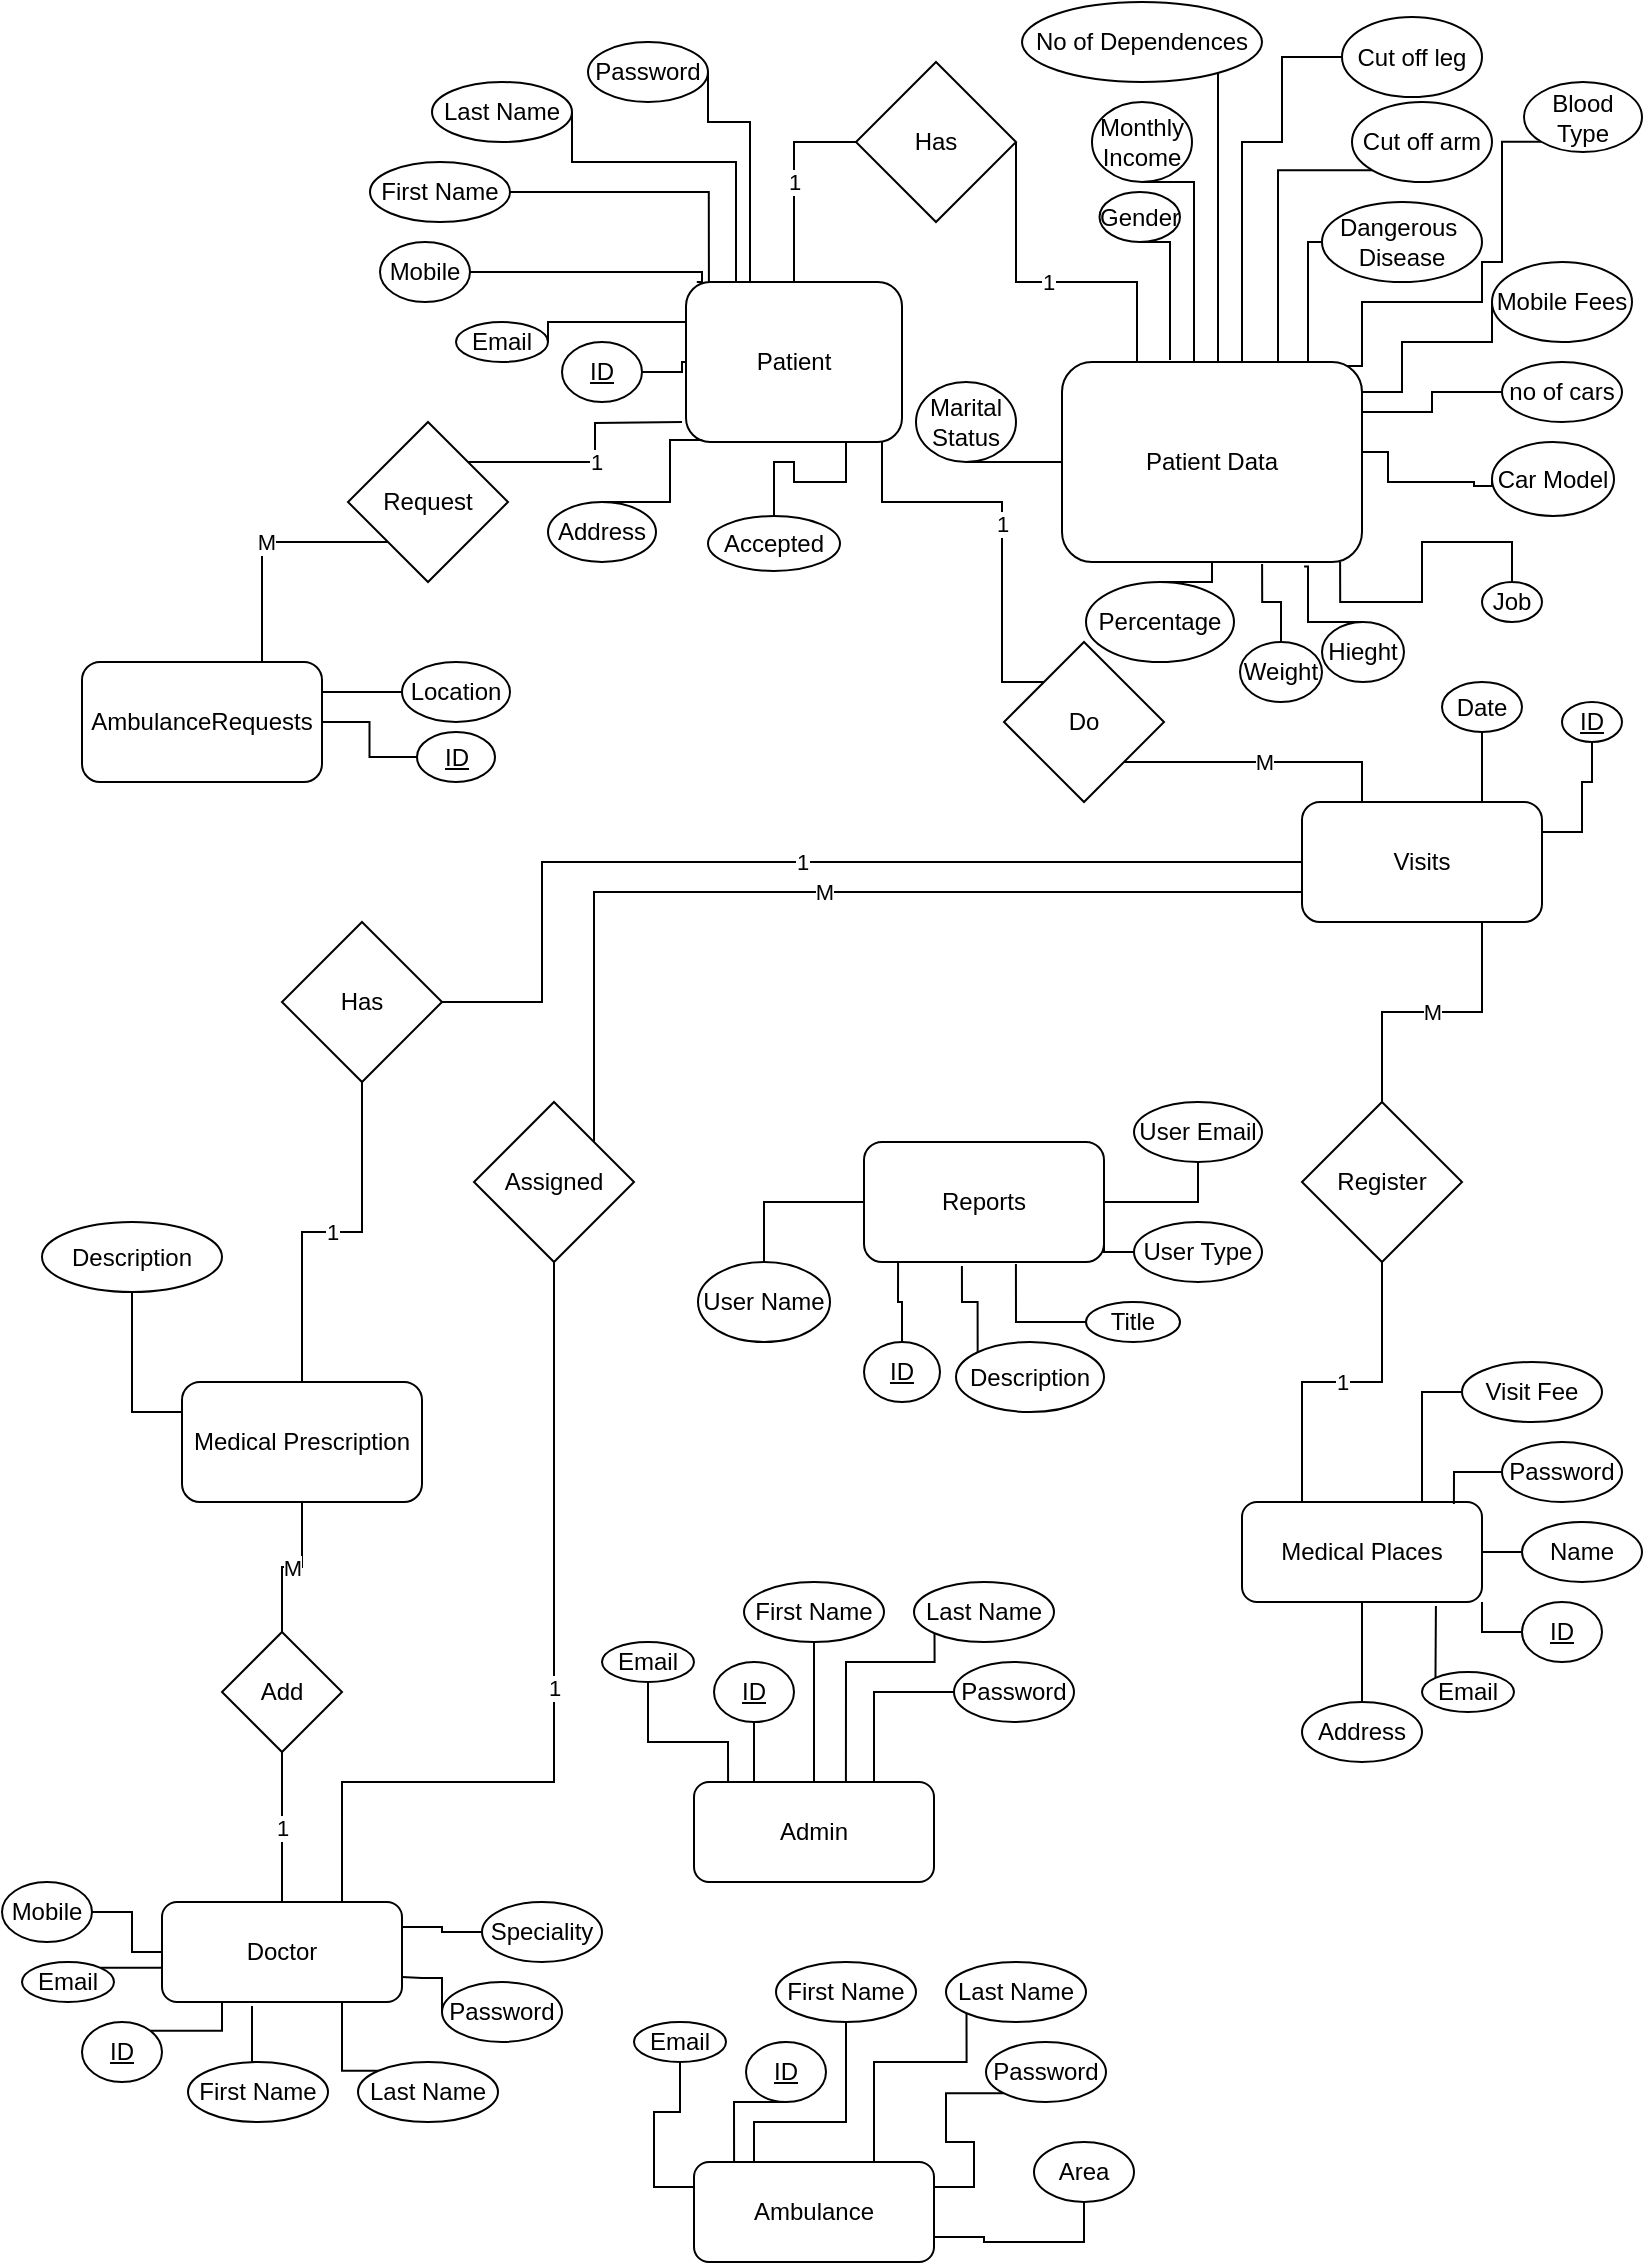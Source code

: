 <mxfile version="13.1.3" type="github">
  <diagram id="C5RBs43oDa-KdzZeNtuy" name="Page-1">
    <mxGraphModel dx="1426" dy="776" grid="1" gridSize="10" guides="1" tooltips="1" connect="1" arrows="1" fold="1" page="1" pageScale="1" pageWidth="827" pageHeight="1169" math="0" shadow="0">
      <root>
        <mxCell id="WIyWlLk6GJQsqaUBKTNV-0" />
        <mxCell id="WIyWlLk6GJQsqaUBKTNV-1" parent="WIyWlLk6GJQsqaUBKTNV-0" />
        <mxCell id="fGjL8xWmGMmoQ5tTy8V0-24" style="edgeStyle=orthogonalEdgeStyle;rounded=0;orthogonalLoop=1;jettySize=auto;html=1;exitX=0.36;exitY=-0.01;exitDx=0;exitDy=0;entryX=0.5;entryY=1;entryDx=0;entryDy=0;endArrow=none;endFill=0;exitPerimeter=0;" parent="WIyWlLk6GJQsqaUBKTNV-1" source="VnF6EWnZX4yJVsL78sa9-0" target="fGjL8xWmGMmoQ5tTy8V0-23" edge="1">
          <mxGeometry relative="1" as="geometry">
            <Array as="points">
              <mxPoint x="584" y="130" />
            </Array>
          </mxGeometry>
        </mxCell>
        <mxCell id="rDE03bKfrXjJBld4goaQ-0" value="Patient" style="rounded=1;whiteSpace=wrap;html=1;" parent="WIyWlLk6GJQsqaUBKTNV-1" vertex="1">
          <mxGeometry x="342" y="150" width="108" height="80" as="geometry" />
        </mxCell>
        <mxCell id="rDE03bKfrXjJBld4goaQ-1" value="Admin" style="rounded=1;whiteSpace=wrap;html=1;" parent="WIyWlLk6GJQsqaUBKTNV-1" vertex="1">
          <mxGeometry x="346" y="900" width="120" height="50" as="geometry" />
        </mxCell>
        <mxCell id="rDE03bKfrXjJBld4goaQ-2" value="Ambulance" style="rounded=1;whiteSpace=wrap;html=1;" parent="WIyWlLk6GJQsqaUBKTNV-1" vertex="1">
          <mxGeometry x="346" y="1090" width="120" height="50" as="geometry" />
        </mxCell>
        <mxCell id="rDE03bKfrXjJBld4goaQ-52" value="1" style="edgeStyle=orthogonalEdgeStyle;rounded=0;orthogonalLoop=1;jettySize=auto;html=1;exitX=0.5;exitY=0;exitDx=0;exitDy=0;entryX=0.5;entryY=1;entryDx=0;entryDy=0;endArrow=none;endFill=0;" parent="WIyWlLk6GJQsqaUBKTNV-1" source="rDE03bKfrXjJBld4goaQ-3" target="rDE03bKfrXjJBld4goaQ-51" edge="1">
          <mxGeometry relative="1" as="geometry" />
        </mxCell>
        <mxCell id="rDE03bKfrXjJBld4goaQ-3" value="Doctor" style="rounded=1;whiteSpace=wrap;html=1;" parent="WIyWlLk6GJQsqaUBKTNV-1" vertex="1">
          <mxGeometry x="80" y="960" width="120" height="50" as="geometry" />
        </mxCell>
        <mxCell id="rDE03bKfrXjJBld4goaQ-4" value="Medical Places" style="rounded=1;whiteSpace=wrap;html=1;" parent="WIyWlLk6GJQsqaUBKTNV-1" vertex="1">
          <mxGeometry x="620" y="760" width="120" height="50" as="geometry" />
        </mxCell>
        <mxCell id="rDE03bKfrXjJBld4goaQ-5" value="AmbulanceRequests" style="rounded=1;whiteSpace=wrap;html=1;" parent="WIyWlLk6GJQsqaUBKTNV-1" vertex="1">
          <mxGeometry x="40" y="340" width="120" height="60" as="geometry" />
        </mxCell>
        <mxCell id="rDE03bKfrXjJBld4goaQ-88" value="M" style="edgeStyle=orthogonalEdgeStyle;rounded=0;orthogonalLoop=1;jettySize=auto;html=1;exitX=0.25;exitY=0;exitDx=0;exitDy=0;entryX=1;entryY=1;entryDx=0;entryDy=0;endArrow=none;endFill=0;" parent="WIyWlLk6GJQsqaUBKTNV-1" source="rDE03bKfrXjJBld4goaQ-6" target="rDE03bKfrXjJBld4goaQ-87" edge="1">
          <mxGeometry relative="1" as="geometry" />
        </mxCell>
        <mxCell id="rDE03bKfrXjJBld4goaQ-6" value="Visits" style="rounded=1;whiteSpace=wrap;html=1;" parent="WIyWlLk6GJQsqaUBKTNV-1" vertex="1">
          <mxGeometry x="650" y="410" width="120" height="60" as="geometry" />
        </mxCell>
        <mxCell id="rDE03bKfrXjJBld4goaQ-7" value="Medical Prescription" style="rounded=1;whiteSpace=wrap;html=1;" parent="WIyWlLk6GJQsqaUBKTNV-1" vertex="1">
          <mxGeometry x="90" y="700" width="120" height="60" as="geometry" />
        </mxCell>
        <mxCell id="rDE03bKfrXjJBld4goaQ-9" style="edgeStyle=orthogonalEdgeStyle;rounded=0;orthogonalLoop=1;jettySize=auto;html=1;exitX=0.5;exitY=1;exitDx=0;exitDy=0;entryX=0.25;entryY=0;entryDx=0;entryDy=0;endArrow=none;endFill=0;" parent="WIyWlLk6GJQsqaUBKTNV-1" source="rDE03bKfrXjJBld4goaQ-8" target="rDE03bKfrXjJBld4goaQ-1" edge="1">
          <mxGeometry relative="1" as="geometry" />
        </mxCell>
        <mxCell id="rDE03bKfrXjJBld4goaQ-8" value="&lt;u&gt;ID&lt;/u&gt;" style="ellipse;whiteSpace=wrap;html=1;" parent="WIyWlLk6GJQsqaUBKTNV-1" vertex="1">
          <mxGeometry x="356" y="840" width="40" height="30" as="geometry" />
        </mxCell>
        <mxCell id="rDE03bKfrXjJBld4goaQ-11" style="edgeStyle=orthogonalEdgeStyle;rounded=0;orthogonalLoop=1;jettySize=auto;html=1;exitX=0.5;exitY=1;exitDx=0;exitDy=0;entryX=0.5;entryY=0;entryDx=0;entryDy=0;endArrow=none;endFill=0;" parent="WIyWlLk6GJQsqaUBKTNV-1" source="rDE03bKfrXjJBld4goaQ-10" target="rDE03bKfrXjJBld4goaQ-1" edge="1">
          <mxGeometry relative="1" as="geometry" />
        </mxCell>
        <mxCell id="rDE03bKfrXjJBld4goaQ-10" value="First Name" style="ellipse;whiteSpace=wrap;html=1;" parent="WIyWlLk6GJQsqaUBKTNV-1" vertex="1">
          <mxGeometry x="371" y="800" width="70" height="30" as="geometry" />
        </mxCell>
        <mxCell id="rDE03bKfrXjJBld4goaQ-14" value="" style="edgeStyle=orthogonalEdgeStyle;rounded=0;orthogonalLoop=1;jettySize=auto;html=1;entryX=0.633;entryY=0;entryDx=0;entryDy=0;entryPerimeter=0;exitX=0;exitY=1;exitDx=0;exitDy=0;endArrow=none;endFill=0;" parent="WIyWlLk6GJQsqaUBKTNV-1" source="rDE03bKfrXjJBld4goaQ-12" target="rDE03bKfrXjJBld4goaQ-1" edge="1">
          <mxGeometry relative="1" as="geometry">
            <mxPoint x="491" y="910" as="targetPoint" />
            <Array as="points">
              <mxPoint x="466" y="840" />
              <mxPoint x="422" y="840" />
            </Array>
          </mxGeometry>
        </mxCell>
        <mxCell id="rDE03bKfrXjJBld4goaQ-12" value="Last Name" style="ellipse;whiteSpace=wrap;html=1;" parent="WIyWlLk6GJQsqaUBKTNV-1" vertex="1">
          <mxGeometry x="456" y="800" width="70" height="30" as="geometry" />
        </mxCell>
        <mxCell id="rDE03bKfrXjJBld4goaQ-16" style="edgeStyle=orthogonalEdgeStyle;rounded=0;orthogonalLoop=1;jettySize=auto;html=1;entryX=0.142;entryY=0;entryDx=0;entryDy=0;entryPerimeter=0;endArrow=none;endFill=0;" parent="WIyWlLk6GJQsqaUBKTNV-1" source="rDE03bKfrXjJBld4goaQ-15" target="rDE03bKfrXjJBld4goaQ-1" edge="1">
          <mxGeometry relative="1" as="geometry">
            <Array as="points">
              <mxPoint x="323" y="880" />
              <mxPoint x="363" y="880" />
            </Array>
          </mxGeometry>
        </mxCell>
        <mxCell id="rDE03bKfrXjJBld4goaQ-15" value="Email" style="ellipse;whiteSpace=wrap;html=1;" parent="WIyWlLk6GJQsqaUBKTNV-1" vertex="1">
          <mxGeometry x="300" y="830" width="46" height="20" as="geometry" />
        </mxCell>
        <mxCell id="rDE03bKfrXjJBld4goaQ-18" style="edgeStyle=orthogonalEdgeStyle;rounded=0;orthogonalLoop=1;jettySize=auto;html=1;entryX=0.75;entryY=0;entryDx=0;entryDy=0;endArrow=none;endFill=0;" parent="WIyWlLk6GJQsqaUBKTNV-1" source="rDE03bKfrXjJBld4goaQ-17" target="rDE03bKfrXjJBld4goaQ-1" edge="1">
          <mxGeometry relative="1" as="geometry" />
        </mxCell>
        <mxCell id="rDE03bKfrXjJBld4goaQ-17" value="Password" style="ellipse;whiteSpace=wrap;html=1;" parent="WIyWlLk6GJQsqaUBKTNV-1" vertex="1">
          <mxGeometry x="476" y="840" width="60" height="30" as="geometry" />
        </mxCell>
        <mxCell id="rDE03bKfrXjJBld4goaQ-26" style="edgeStyle=orthogonalEdgeStyle;rounded=0;orthogonalLoop=1;jettySize=auto;html=1;exitX=0.5;exitY=1;exitDx=0;exitDy=0;entryX=0.167;entryY=0;entryDx=0;entryDy=0;entryPerimeter=0;endArrow=none;endFill=0;" parent="WIyWlLk6GJQsqaUBKTNV-1" source="rDE03bKfrXjJBld4goaQ-19" target="rDE03bKfrXjJBld4goaQ-2" edge="1">
          <mxGeometry relative="1" as="geometry" />
        </mxCell>
        <mxCell id="rDE03bKfrXjJBld4goaQ-19" value="&lt;u&gt;ID&lt;/u&gt;" style="ellipse;whiteSpace=wrap;html=1;" parent="WIyWlLk6GJQsqaUBKTNV-1" vertex="1">
          <mxGeometry x="372" y="1030" width="40" height="30" as="geometry" />
        </mxCell>
        <mxCell id="rDE03bKfrXjJBld4goaQ-27" style="edgeStyle=orthogonalEdgeStyle;rounded=0;orthogonalLoop=1;jettySize=auto;html=1;entryX=0.25;entryY=0;entryDx=0;entryDy=0;endArrow=none;endFill=0;" parent="WIyWlLk6GJQsqaUBKTNV-1" source="rDE03bKfrXjJBld4goaQ-20" target="rDE03bKfrXjJBld4goaQ-2" edge="1">
          <mxGeometry relative="1" as="geometry">
            <Array as="points">
              <mxPoint x="422" y="1070" />
              <mxPoint x="376" y="1070" />
            </Array>
          </mxGeometry>
        </mxCell>
        <mxCell id="rDE03bKfrXjJBld4goaQ-20" value="First Name" style="ellipse;whiteSpace=wrap;html=1;" parent="WIyWlLk6GJQsqaUBKTNV-1" vertex="1">
          <mxGeometry x="387" y="990" width="70" height="30" as="geometry" />
        </mxCell>
        <mxCell id="rDE03bKfrXjJBld4goaQ-28" style="edgeStyle=orthogonalEdgeStyle;rounded=0;orthogonalLoop=1;jettySize=auto;html=1;exitX=0;exitY=1;exitDx=0;exitDy=0;entryX=0.75;entryY=0;entryDx=0;entryDy=0;endArrow=none;endFill=0;" parent="WIyWlLk6GJQsqaUBKTNV-1" source="rDE03bKfrXjJBld4goaQ-21" target="rDE03bKfrXjJBld4goaQ-2" edge="1">
          <mxGeometry relative="1" as="geometry">
            <Array as="points">
              <mxPoint x="482" y="1040" />
              <mxPoint x="436" y="1040" />
            </Array>
          </mxGeometry>
        </mxCell>
        <mxCell id="rDE03bKfrXjJBld4goaQ-21" value="Last Name" style="ellipse;whiteSpace=wrap;html=1;" parent="WIyWlLk6GJQsqaUBKTNV-1" vertex="1">
          <mxGeometry x="472" y="990" width="70" height="30" as="geometry" />
        </mxCell>
        <mxCell id="rDE03bKfrXjJBld4goaQ-25" style="edgeStyle=orthogonalEdgeStyle;rounded=0;orthogonalLoop=1;jettySize=auto;html=1;exitX=0.5;exitY=1;exitDx=0;exitDy=0;entryX=0;entryY=0.25;entryDx=0;entryDy=0;endArrow=none;endFill=0;" parent="WIyWlLk6GJQsqaUBKTNV-1" source="rDE03bKfrXjJBld4goaQ-22" target="rDE03bKfrXjJBld4goaQ-2" edge="1">
          <mxGeometry relative="1" as="geometry" />
        </mxCell>
        <mxCell id="rDE03bKfrXjJBld4goaQ-22" value="Email" style="ellipse;whiteSpace=wrap;html=1;" parent="WIyWlLk6GJQsqaUBKTNV-1" vertex="1">
          <mxGeometry x="316" y="1020" width="46" height="20" as="geometry" />
        </mxCell>
        <mxCell id="rDE03bKfrXjJBld4goaQ-29" style="edgeStyle=orthogonalEdgeStyle;rounded=0;orthogonalLoop=1;jettySize=auto;html=1;exitX=0;exitY=1;exitDx=0;exitDy=0;entryX=1;entryY=0.25;entryDx=0;entryDy=0;endArrow=none;endFill=0;" parent="WIyWlLk6GJQsqaUBKTNV-1" source="rDE03bKfrXjJBld4goaQ-23" target="rDE03bKfrXjJBld4goaQ-2" edge="1">
          <mxGeometry relative="1" as="geometry" />
        </mxCell>
        <mxCell id="rDE03bKfrXjJBld4goaQ-23" value="Password" style="ellipse;whiteSpace=wrap;html=1;" parent="WIyWlLk6GJQsqaUBKTNV-1" vertex="1">
          <mxGeometry x="492" y="1030" width="60" height="30" as="geometry" />
        </mxCell>
        <mxCell id="rDE03bKfrXjJBld4goaQ-30" style="edgeStyle=orthogonalEdgeStyle;rounded=0;orthogonalLoop=1;jettySize=auto;html=1;exitX=0.5;exitY=1;exitDx=0;exitDy=0;entryX=1;entryY=0.75;entryDx=0;entryDy=0;endArrow=none;endFill=0;" parent="WIyWlLk6GJQsqaUBKTNV-1" source="rDE03bKfrXjJBld4goaQ-24" target="rDE03bKfrXjJBld4goaQ-2" edge="1">
          <mxGeometry relative="1" as="geometry" />
        </mxCell>
        <mxCell id="rDE03bKfrXjJBld4goaQ-24" value="Area" style="ellipse;whiteSpace=wrap;html=1;" parent="WIyWlLk6GJQsqaUBKTNV-1" vertex="1">
          <mxGeometry x="516" y="1080" width="50" height="30" as="geometry" />
        </mxCell>
        <mxCell id="rDE03bKfrXjJBld4goaQ-40" style="edgeStyle=orthogonalEdgeStyle;rounded=0;orthogonalLoop=1;jettySize=auto;html=1;exitX=0;exitY=0.5;exitDx=0;exitDy=0;entryX=1;entryY=1;entryDx=0;entryDy=0;endArrow=none;endFill=0;" parent="WIyWlLk6GJQsqaUBKTNV-1" source="rDE03bKfrXjJBld4goaQ-32" target="rDE03bKfrXjJBld4goaQ-4" edge="1">
          <mxGeometry relative="1" as="geometry" />
        </mxCell>
        <mxCell id="rDE03bKfrXjJBld4goaQ-32" value="&lt;u&gt;ID&lt;/u&gt;" style="ellipse;whiteSpace=wrap;html=1;" parent="WIyWlLk6GJQsqaUBKTNV-1" vertex="1">
          <mxGeometry x="760" y="810" width="40" height="30" as="geometry" />
        </mxCell>
        <mxCell id="rDE03bKfrXjJBld4goaQ-39" style="edgeStyle=orthogonalEdgeStyle;rounded=0;orthogonalLoop=1;jettySize=auto;html=1;exitX=0;exitY=0.5;exitDx=0;exitDy=0;entryX=1;entryY=0.5;entryDx=0;entryDy=0;endArrow=none;endFill=0;" parent="WIyWlLk6GJQsqaUBKTNV-1" source="rDE03bKfrXjJBld4goaQ-33" target="rDE03bKfrXjJBld4goaQ-4" edge="1">
          <mxGeometry relative="1" as="geometry" />
        </mxCell>
        <mxCell id="rDE03bKfrXjJBld4goaQ-33" value="Name" style="ellipse;whiteSpace=wrap;html=1;" parent="WIyWlLk6GJQsqaUBKTNV-1" vertex="1">
          <mxGeometry x="760" y="770" width="60" height="30" as="geometry" />
        </mxCell>
        <mxCell id="rDE03bKfrXjJBld4goaQ-37" style="edgeStyle=orthogonalEdgeStyle;rounded=0;orthogonalLoop=1;jettySize=auto;html=1;exitX=0;exitY=0.5;exitDx=0;exitDy=0;entryX=0.75;entryY=0;entryDx=0;entryDy=0;endArrow=none;endFill=0;" parent="WIyWlLk6GJQsqaUBKTNV-1" source="rDE03bKfrXjJBld4goaQ-34" target="rDE03bKfrXjJBld4goaQ-4" edge="1">
          <mxGeometry relative="1" as="geometry" />
        </mxCell>
        <mxCell id="rDE03bKfrXjJBld4goaQ-34" value="Visit Fee" style="ellipse;whiteSpace=wrap;html=1;" parent="WIyWlLk6GJQsqaUBKTNV-1" vertex="1">
          <mxGeometry x="730" y="690" width="70" height="30" as="geometry" />
        </mxCell>
        <mxCell id="rDE03bKfrXjJBld4goaQ-41" style="edgeStyle=orthogonalEdgeStyle;rounded=0;orthogonalLoop=1;jettySize=auto;html=1;exitX=0;exitY=0;exitDx=0;exitDy=0;entryX=0.808;entryY=1.04;entryDx=0;entryDy=0;entryPerimeter=0;endArrow=none;endFill=0;" parent="WIyWlLk6GJQsqaUBKTNV-1" source="rDE03bKfrXjJBld4goaQ-35" target="rDE03bKfrXjJBld4goaQ-4" edge="1">
          <mxGeometry relative="1" as="geometry" />
        </mxCell>
        <mxCell id="rDE03bKfrXjJBld4goaQ-35" value="Email" style="ellipse;whiteSpace=wrap;html=1;" parent="WIyWlLk6GJQsqaUBKTNV-1" vertex="1">
          <mxGeometry x="710" y="845" width="46" height="20" as="geometry" />
        </mxCell>
        <mxCell id="rDE03bKfrXjJBld4goaQ-38" style="edgeStyle=orthogonalEdgeStyle;rounded=0;orthogonalLoop=1;jettySize=auto;html=1;exitX=0;exitY=0.5;exitDx=0;exitDy=0;entryX=0.883;entryY=0.02;entryDx=0;entryDy=0;entryPerimeter=0;endArrow=none;endFill=0;" parent="WIyWlLk6GJQsqaUBKTNV-1" source="rDE03bKfrXjJBld4goaQ-36" target="rDE03bKfrXjJBld4goaQ-4" edge="1">
          <mxGeometry relative="1" as="geometry" />
        </mxCell>
        <mxCell id="rDE03bKfrXjJBld4goaQ-36" value="Password" style="ellipse;whiteSpace=wrap;html=1;" parent="WIyWlLk6GJQsqaUBKTNV-1" vertex="1">
          <mxGeometry x="750" y="730" width="60" height="30" as="geometry" />
        </mxCell>
        <mxCell id="rDE03bKfrXjJBld4goaQ-43" style="edgeStyle=orthogonalEdgeStyle;rounded=0;orthogonalLoop=1;jettySize=auto;html=1;exitX=0.5;exitY=0;exitDx=0;exitDy=0;entryX=0.5;entryY=1;entryDx=0;entryDy=0;endArrow=none;endFill=0;" parent="WIyWlLk6GJQsqaUBKTNV-1" source="rDE03bKfrXjJBld4goaQ-42" target="rDE03bKfrXjJBld4goaQ-4" edge="1">
          <mxGeometry relative="1" as="geometry" />
        </mxCell>
        <mxCell id="rDE03bKfrXjJBld4goaQ-42" value="Address" style="ellipse;whiteSpace=wrap;html=1;" parent="WIyWlLk6GJQsqaUBKTNV-1" vertex="1">
          <mxGeometry x="650" y="860" width="60" height="30" as="geometry" />
        </mxCell>
        <mxCell id="rDE03bKfrXjJBld4goaQ-44" value="Reports" style="rounded=1;whiteSpace=wrap;html=1;" parent="WIyWlLk6GJQsqaUBKTNV-1" vertex="1">
          <mxGeometry x="431" y="580" width="120" height="60" as="geometry" />
        </mxCell>
        <mxCell id="rDE03bKfrXjJBld4goaQ-47" style="edgeStyle=orthogonalEdgeStyle;rounded=0;orthogonalLoop=1;jettySize=auto;html=1;exitX=0.5;exitY=0;exitDx=0;exitDy=0;entryX=0.142;entryY=1;entryDx=0;entryDy=0;entryPerimeter=0;endArrow=none;endFill=0;" parent="WIyWlLk6GJQsqaUBKTNV-1" source="rDE03bKfrXjJBld4goaQ-45" target="rDE03bKfrXjJBld4goaQ-44" edge="1">
          <mxGeometry relative="1" as="geometry" />
        </mxCell>
        <mxCell id="rDE03bKfrXjJBld4goaQ-45" value="ID" style="ellipse;whiteSpace=wrap;html=1;fontStyle=4" parent="WIyWlLk6GJQsqaUBKTNV-1" vertex="1">
          <mxGeometry x="431" y="680" width="38" height="30" as="geometry" />
        </mxCell>
        <mxCell id="rDE03bKfrXjJBld4goaQ-48" style="edgeStyle=orthogonalEdgeStyle;rounded=0;orthogonalLoop=1;jettySize=auto;html=1;exitX=0;exitY=0;exitDx=0;exitDy=0;entryX=0.408;entryY=1.033;entryDx=0;entryDy=0;entryPerimeter=0;endArrow=none;endFill=0;" parent="WIyWlLk6GJQsqaUBKTNV-1" source="rDE03bKfrXjJBld4goaQ-46" target="rDE03bKfrXjJBld4goaQ-44" edge="1">
          <mxGeometry relative="1" as="geometry" />
        </mxCell>
        <mxCell id="rDE03bKfrXjJBld4goaQ-46" value="Description" style="ellipse;whiteSpace=wrap;html=1;" parent="WIyWlLk6GJQsqaUBKTNV-1" vertex="1">
          <mxGeometry x="477" y="680" width="74" height="35" as="geometry" />
        </mxCell>
        <mxCell id="rDE03bKfrXjJBld4goaQ-50" style="edgeStyle=orthogonalEdgeStyle;rounded=0;orthogonalLoop=1;jettySize=auto;html=1;exitX=0;exitY=0.5;exitDx=0;exitDy=0;entryX=0.633;entryY=1.017;entryDx=0;entryDy=0;entryPerimeter=0;endArrow=none;endFill=0;" parent="WIyWlLk6GJQsqaUBKTNV-1" source="rDE03bKfrXjJBld4goaQ-49" target="rDE03bKfrXjJBld4goaQ-44" edge="1">
          <mxGeometry relative="1" as="geometry" />
        </mxCell>
        <mxCell id="rDE03bKfrXjJBld4goaQ-49" value="Title" style="ellipse;whiteSpace=wrap;html=1;" parent="WIyWlLk6GJQsqaUBKTNV-1" vertex="1">
          <mxGeometry x="542" y="660" width="47" height="20" as="geometry" />
        </mxCell>
        <mxCell id="rDE03bKfrXjJBld4goaQ-53" value="M" style="edgeStyle=orthogonalEdgeStyle;rounded=0;orthogonalLoop=1;jettySize=auto;html=1;exitX=0.5;exitY=0;exitDx=0;exitDy=0;endArrow=none;endFill=0;" parent="WIyWlLk6GJQsqaUBKTNV-1" source="rDE03bKfrXjJBld4goaQ-51" target="rDE03bKfrXjJBld4goaQ-7" edge="1">
          <mxGeometry relative="1" as="geometry" />
        </mxCell>
        <mxCell id="rDE03bKfrXjJBld4goaQ-51" value="Add" style="rhombus;whiteSpace=wrap;html=1;" parent="WIyWlLk6GJQsqaUBKTNV-1" vertex="1">
          <mxGeometry x="110" y="825" width="60" height="60" as="geometry" />
        </mxCell>
        <mxCell id="rDE03bKfrXjJBld4goaQ-65" style="edgeStyle=orthogonalEdgeStyle;rounded=0;orthogonalLoop=1;jettySize=auto;html=1;exitX=1;exitY=0;exitDx=0;exitDy=0;entryX=0.25;entryY=1;entryDx=0;entryDy=0;endArrow=none;endFill=0;" parent="WIyWlLk6GJQsqaUBKTNV-1" source="rDE03bKfrXjJBld4goaQ-54" target="rDE03bKfrXjJBld4goaQ-3" edge="1">
          <mxGeometry relative="1" as="geometry" />
        </mxCell>
        <mxCell id="rDE03bKfrXjJBld4goaQ-54" value="&lt;u&gt;ID&lt;/u&gt;" style="ellipse;whiteSpace=wrap;html=1;" parent="WIyWlLk6GJQsqaUBKTNV-1" vertex="1">
          <mxGeometry x="40" y="1020" width="40" height="30" as="geometry" />
        </mxCell>
        <mxCell id="rDE03bKfrXjJBld4goaQ-61" style="edgeStyle=orthogonalEdgeStyle;rounded=0;orthogonalLoop=1;jettySize=auto;html=1;exitX=0.5;exitY=0;exitDx=0;exitDy=0;entryX=0.375;entryY=1.04;entryDx=0;entryDy=0;entryPerimeter=0;endArrow=none;endFill=0;" parent="WIyWlLk6GJQsqaUBKTNV-1" source="rDE03bKfrXjJBld4goaQ-55" target="rDE03bKfrXjJBld4goaQ-3" edge="1">
          <mxGeometry relative="1" as="geometry" />
        </mxCell>
        <mxCell id="rDE03bKfrXjJBld4goaQ-55" value="First Name" style="ellipse;whiteSpace=wrap;html=1;" parent="WIyWlLk6GJQsqaUBKTNV-1" vertex="1">
          <mxGeometry x="93" y="1040" width="70" height="30" as="geometry" />
        </mxCell>
        <mxCell id="rDE03bKfrXjJBld4goaQ-62" style="edgeStyle=orthogonalEdgeStyle;rounded=0;orthogonalLoop=1;jettySize=auto;html=1;exitX=0;exitY=0;exitDx=0;exitDy=0;entryX=0.75;entryY=1;entryDx=0;entryDy=0;endArrow=none;endFill=0;" parent="WIyWlLk6GJQsqaUBKTNV-1" source="rDE03bKfrXjJBld4goaQ-56" target="rDE03bKfrXjJBld4goaQ-3" edge="1">
          <mxGeometry relative="1" as="geometry" />
        </mxCell>
        <mxCell id="rDE03bKfrXjJBld4goaQ-56" value="Last Name" style="ellipse;whiteSpace=wrap;html=1;" parent="WIyWlLk6GJQsqaUBKTNV-1" vertex="1">
          <mxGeometry x="178" y="1040" width="70" height="30" as="geometry" />
        </mxCell>
        <mxCell id="rDE03bKfrXjJBld4goaQ-66" style="edgeStyle=orthogonalEdgeStyle;rounded=0;orthogonalLoop=1;jettySize=auto;html=1;exitX=1;exitY=0;exitDx=0;exitDy=0;entryX=0;entryY=0.75;entryDx=0;entryDy=0;endArrow=none;endFill=0;" parent="WIyWlLk6GJQsqaUBKTNV-1" source="rDE03bKfrXjJBld4goaQ-57" target="rDE03bKfrXjJBld4goaQ-3" edge="1">
          <mxGeometry relative="1" as="geometry" />
        </mxCell>
        <mxCell id="rDE03bKfrXjJBld4goaQ-57" value="Email" style="ellipse;whiteSpace=wrap;html=1;" parent="WIyWlLk6GJQsqaUBKTNV-1" vertex="1">
          <mxGeometry x="10" y="990" width="46" height="20" as="geometry" />
        </mxCell>
        <mxCell id="rDE03bKfrXjJBld4goaQ-63" style="edgeStyle=orthogonalEdgeStyle;rounded=0;orthogonalLoop=1;jettySize=auto;html=1;exitX=0;exitY=0.5;exitDx=0;exitDy=0;entryX=1;entryY=0.75;entryDx=0;entryDy=0;endArrow=none;endFill=0;" parent="WIyWlLk6GJQsqaUBKTNV-1" source="rDE03bKfrXjJBld4goaQ-58" target="rDE03bKfrXjJBld4goaQ-3" edge="1">
          <mxGeometry relative="1" as="geometry">
            <Array as="points">
              <mxPoint x="220" y="998" />
              <mxPoint x="210" y="998" />
            </Array>
          </mxGeometry>
        </mxCell>
        <mxCell id="rDE03bKfrXjJBld4goaQ-58" value="Password" style="ellipse;whiteSpace=wrap;html=1;" parent="WIyWlLk6GJQsqaUBKTNV-1" vertex="1">
          <mxGeometry x="220" y="1000" width="60" height="30" as="geometry" />
        </mxCell>
        <mxCell id="rDE03bKfrXjJBld4goaQ-67" style="edgeStyle=orthogonalEdgeStyle;rounded=0;orthogonalLoop=1;jettySize=auto;html=1;exitX=1;exitY=0.5;exitDx=0;exitDy=0;entryX=0;entryY=0.5;entryDx=0;entryDy=0;endArrow=none;endFill=0;" parent="WIyWlLk6GJQsqaUBKTNV-1" source="rDE03bKfrXjJBld4goaQ-59" target="rDE03bKfrXjJBld4goaQ-3" edge="1">
          <mxGeometry relative="1" as="geometry" />
        </mxCell>
        <mxCell id="rDE03bKfrXjJBld4goaQ-59" value="Mobile" style="ellipse;whiteSpace=wrap;html=1;" parent="WIyWlLk6GJQsqaUBKTNV-1" vertex="1">
          <mxGeometry y="950" width="45" height="30" as="geometry" />
        </mxCell>
        <mxCell id="rDE03bKfrXjJBld4goaQ-64" style="edgeStyle=orthogonalEdgeStyle;rounded=0;orthogonalLoop=1;jettySize=auto;html=1;exitX=0;exitY=0.5;exitDx=0;exitDy=0;entryX=1;entryY=0.25;entryDx=0;entryDy=0;endArrow=none;endFill=0;" parent="WIyWlLk6GJQsqaUBKTNV-1" source="rDE03bKfrXjJBld4goaQ-60" target="rDE03bKfrXjJBld4goaQ-3" edge="1">
          <mxGeometry relative="1" as="geometry" />
        </mxCell>
        <mxCell id="rDE03bKfrXjJBld4goaQ-60" value="Speciality" style="ellipse;whiteSpace=wrap;html=1;" parent="WIyWlLk6GJQsqaUBKTNV-1" vertex="1">
          <mxGeometry x="240" y="960" width="60" height="30" as="geometry" />
        </mxCell>
        <mxCell id="rDE03bKfrXjJBld4goaQ-74" style="edgeStyle=orthogonalEdgeStyle;rounded=0;orthogonalLoop=1;jettySize=auto;html=1;exitX=0.5;exitY=0;exitDx=0;exitDy=0;endArrow=none;endFill=0;" parent="WIyWlLk6GJQsqaUBKTNV-1" source="rDE03bKfrXjJBld4goaQ-73" target="rDE03bKfrXjJBld4goaQ-44" edge="1">
          <mxGeometry relative="1" as="geometry" />
        </mxCell>
        <mxCell id="rDE03bKfrXjJBld4goaQ-73" value="User Name" style="ellipse;whiteSpace=wrap;html=1;" parent="WIyWlLk6GJQsqaUBKTNV-1" vertex="1">
          <mxGeometry x="348" y="640" width="66" height="40" as="geometry" />
        </mxCell>
        <mxCell id="rDE03bKfrXjJBld4goaQ-76" value="M" style="edgeStyle=orthogonalEdgeStyle;rounded=0;orthogonalLoop=1;jettySize=auto;html=1;exitX=0;exitY=1;exitDx=0;exitDy=0;entryX=0.75;entryY=0;entryDx=0;entryDy=0;endArrow=none;endFill=0;" parent="WIyWlLk6GJQsqaUBKTNV-1" source="rDE03bKfrXjJBld4goaQ-75" target="rDE03bKfrXjJBld4goaQ-5" edge="1">
          <mxGeometry relative="1" as="geometry" />
        </mxCell>
        <mxCell id="rDE03bKfrXjJBld4goaQ-77" value="1" style="edgeStyle=orthogonalEdgeStyle;rounded=0;orthogonalLoop=1;jettySize=auto;html=1;exitX=1;exitY=0;exitDx=0;exitDy=0;endArrow=none;endFill=0;" parent="WIyWlLk6GJQsqaUBKTNV-1" source="rDE03bKfrXjJBld4goaQ-75" edge="1">
          <mxGeometry relative="1" as="geometry">
            <mxPoint x="340" y="220" as="targetPoint" />
          </mxGeometry>
        </mxCell>
        <mxCell id="rDE03bKfrXjJBld4goaQ-75" value="Request" style="rhombus;whiteSpace=wrap;html=1;" parent="WIyWlLk6GJQsqaUBKTNV-1" vertex="1">
          <mxGeometry x="173" y="220" width="80" height="80" as="geometry" />
        </mxCell>
        <mxCell id="rDE03bKfrXjJBld4goaQ-79" value="1" style="edgeStyle=orthogonalEdgeStyle;rounded=0;orthogonalLoop=1;jettySize=auto;html=1;exitX=0.5;exitY=1;exitDx=0;exitDy=0;entryX=0.25;entryY=0;entryDx=0;entryDy=0;endArrow=none;endFill=0;" parent="WIyWlLk6GJQsqaUBKTNV-1" source="rDE03bKfrXjJBld4goaQ-78" target="rDE03bKfrXjJBld4goaQ-4" edge="1">
          <mxGeometry relative="1" as="geometry" />
        </mxCell>
        <mxCell id="rDE03bKfrXjJBld4goaQ-80" value="M" style="edgeStyle=orthogonalEdgeStyle;rounded=0;orthogonalLoop=1;jettySize=auto;html=1;exitX=0.5;exitY=0;exitDx=0;exitDy=0;entryX=0.75;entryY=1;entryDx=0;entryDy=0;endArrow=none;endFill=0;" parent="WIyWlLk6GJQsqaUBKTNV-1" source="rDE03bKfrXjJBld4goaQ-78" target="rDE03bKfrXjJBld4goaQ-6" edge="1">
          <mxGeometry relative="1" as="geometry" />
        </mxCell>
        <mxCell id="rDE03bKfrXjJBld4goaQ-78" value="Register" style="rhombus;whiteSpace=wrap;html=1;" parent="WIyWlLk6GJQsqaUBKTNV-1" vertex="1">
          <mxGeometry x="650" y="560" width="80" height="80" as="geometry" />
        </mxCell>
        <mxCell id="rDE03bKfrXjJBld4goaQ-82" value="1" style="edgeStyle=orthogonalEdgeStyle;rounded=0;orthogonalLoop=1;jettySize=auto;html=1;exitX=0.5;exitY=1;exitDx=0;exitDy=0;entryX=0.5;entryY=0;entryDx=0;entryDy=0;endArrow=none;endFill=0;" parent="WIyWlLk6GJQsqaUBKTNV-1" source="rDE03bKfrXjJBld4goaQ-81" target="rDE03bKfrXjJBld4goaQ-7" edge="1">
          <mxGeometry relative="1" as="geometry" />
        </mxCell>
        <mxCell id="rDE03bKfrXjJBld4goaQ-83" value="1" style="edgeStyle=orthogonalEdgeStyle;rounded=0;orthogonalLoop=1;jettySize=auto;html=1;exitX=1;exitY=0.5;exitDx=0;exitDy=0;entryX=0;entryY=0.5;entryDx=0;entryDy=0;endArrow=none;endFill=0;" parent="WIyWlLk6GJQsqaUBKTNV-1" source="rDE03bKfrXjJBld4goaQ-81" target="rDE03bKfrXjJBld4goaQ-6" edge="1">
          <mxGeometry relative="1" as="geometry">
            <Array as="points">
              <mxPoint x="270" y="510" />
              <mxPoint x="270" y="440" />
            </Array>
          </mxGeometry>
        </mxCell>
        <mxCell id="rDE03bKfrXjJBld4goaQ-81" value="Has" style="rhombus;whiteSpace=wrap;html=1;" parent="WIyWlLk6GJQsqaUBKTNV-1" vertex="1">
          <mxGeometry x="140" y="470" width="80" height="80" as="geometry" />
        </mxCell>
        <mxCell id="rDE03bKfrXjJBld4goaQ-85" value="1" style="edgeStyle=orthogonalEdgeStyle;rounded=0;orthogonalLoop=1;jettySize=auto;html=1;exitX=0.5;exitY=1;exitDx=0;exitDy=0;entryX=0.75;entryY=0;entryDx=0;entryDy=0;endArrow=none;endFill=0;" parent="WIyWlLk6GJQsqaUBKTNV-1" source="rDE03bKfrXjJBld4goaQ-84" target="rDE03bKfrXjJBld4goaQ-3" edge="1">
          <mxGeometry relative="1" as="geometry">
            <Array as="points">
              <mxPoint x="276" y="900" />
              <mxPoint x="170" y="900" />
            </Array>
          </mxGeometry>
        </mxCell>
        <mxCell id="rDE03bKfrXjJBld4goaQ-86" value="M" style="edgeStyle=orthogonalEdgeStyle;rounded=0;orthogonalLoop=1;jettySize=auto;html=1;exitX=1;exitY=0;exitDx=0;exitDy=0;entryX=0;entryY=0.75;entryDx=0;entryDy=0;endArrow=none;endFill=0;" parent="WIyWlLk6GJQsqaUBKTNV-1" source="rDE03bKfrXjJBld4goaQ-84" target="rDE03bKfrXjJBld4goaQ-6" edge="1">
          <mxGeometry relative="1" as="geometry">
            <Array as="points">
              <mxPoint x="296" y="455" />
            </Array>
          </mxGeometry>
        </mxCell>
        <mxCell id="rDE03bKfrXjJBld4goaQ-84" value="Assigned" style="rhombus;whiteSpace=wrap;html=1;" parent="WIyWlLk6GJQsqaUBKTNV-1" vertex="1">
          <mxGeometry x="236" y="560" width="80" height="80" as="geometry" />
        </mxCell>
        <mxCell id="rDE03bKfrXjJBld4goaQ-89" value="1" style="edgeStyle=orthogonalEdgeStyle;rounded=0;orthogonalLoop=1;jettySize=auto;html=1;exitX=0;exitY=0;exitDx=0;exitDy=0;endArrow=none;endFill=0;" parent="WIyWlLk6GJQsqaUBKTNV-1" source="rDE03bKfrXjJBld4goaQ-87" edge="1" target="rDE03bKfrXjJBld4goaQ-0">
          <mxGeometry relative="1" as="geometry">
            <mxPoint x="500" y="220" as="targetPoint" />
            <Array as="points">
              <mxPoint x="500" y="350" />
              <mxPoint x="500" y="260" />
              <mxPoint x="440" y="260" />
            </Array>
          </mxGeometry>
        </mxCell>
        <mxCell id="rDE03bKfrXjJBld4goaQ-87" value="Do" style="rhombus;whiteSpace=wrap;html=1;" parent="WIyWlLk6GJQsqaUBKTNV-1" vertex="1">
          <mxGeometry x="501" y="330" width="80" height="80" as="geometry" />
        </mxCell>
        <mxCell id="rDE03bKfrXjJBld4goaQ-93" style="edgeStyle=orthogonalEdgeStyle;rounded=0;orthogonalLoop=1;jettySize=auto;html=1;exitX=0;exitY=0.5;exitDx=0;exitDy=0;entryX=1;entryY=0.75;entryDx=0;entryDy=0;endArrow=none;endFill=0;" parent="WIyWlLk6GJQsqaUBKTNV-1" source="rDE03bKfrXjJBld4goaQ-90" target="rDE03bKfrXjJBld4goaQ-44" edge="1">
          <mxGeometry relative="1" as="geometry" />
        </mxCell>
        <mxCell id="rDE03bKfrXjJBld4goaQ-90" value="User Type" style="ellipse;whiteSpace=wrap;html=1;" parent="WIyWlLk6GJQsqaUBKTNV-1" vertex="1">
          <mxGeometry x="566" y="620" width="64" height="30" as="geometry" />
        </mxCell>
        <mxCell id="rDE03bKfrXjJBld4goaQ-94" style="edgeStyle=orthogonalEdgeStyle;rounded=0;orthogonalLoop=1;jettySize=auto;html=1;exitX=0.5;exitY=1;exitDx=0;exitDy=0;entryX=1;entryY=0.5;entryDx=0;entryDy=0;endArrow=none;endFill=0;" parent="WIyWlLk6GJQsqaUBKTNV-1" source="rDE03bKfrXjJBld4goaQ-91" target="rDE03bKfrXjJBld4goaQ-44" edge="1">
          <mxGeometry relative="1" as="geometry" />
        </mxCell>
        <mxCell id="rDE03bKfrXjJBld4goaQ-91" value="User Email" style="ellipse;whiteSpace=wrap;html=1;" parent="WIyWlLk6GJQsqaUBKTNV-1" vertex="1">
          <mxGeometry x="566" y="560" width="64" height="30" as="geometry" />
        </mxCell>
        <mxCell id="fGjL8xWmGMmoQ5tTy8V0-2" style="edgeStyle=orthogonalEdgeStyle;rounded=0;orthogonalLoop=1;jettySize=auto;html=1;exitX=0;exitY=0.5;exitDx=0;exitDy=0;entryX=1;entryY=0.25;entryDx=0;entryDy=0;endArrow=none;endFill=0;" parent="WIyWlLk6GJQsqaUBKTNV-1" source="fGjL8xWmGMmoQ5tTy8V0-0" target="rDE03bKfrXjJBld4goaQ-5" edge="1">
          <mxGeometry relative="1" as="geometry" />
        </mxCell>
        <mxCell id="fGjL8xWmGMmoQ5tTy8V0-0" value="Location" style="ellipse;whiteSpace=wrap;html=1;" parent="WIyWlLk6GJQsqaUBKTNV-1" vertex="1">
          <mxGeometry x="200" y="340" width="54" height="30" as="geometry" />
        </mxCell>
        <mxCell id="fGjL8xWmGMmoQ5tTy8V0-3" style="edgeStyle=orthogonalEdgeStyle;rounded=0;orthogonalLoop=1;jettySize=auto;html=1;exitX=0;exitY=0.5;exitDx=0;exitDy=0;entryX=1;entryY=0.5;entryDx=0;entryDy=0;endArrow=none;endFill=0;" parent="WIyWlLk6GJQsqaUBKTNV-1" source="fGjL8xWmGMmoQ5tTy8V0-1" target="rDE03bKfrXjJBld4goaQ-5" edge="1">
          <mxGeometry relative="1" as="geometry" />
        </mxCell>
        <mxCell id="fGjL8xWmGMmoQ5tTy8V0-1" value="ID" style="ellipse;whiteSpace=wrap;html=1;fontStyle=4" parent="WIyWlLk6GJQsqaUBKTNV-1" vertex="1">
          <mxGeometry x="207.5" y="375" width="39" height="25" as="geometry" />
        </mxCell>
        <mxCell id="fGjL8xWmGMmoQ5tTy8V0-9" style="edgeStyle=orthogonalEdgeStyle;rounded=0;orthogonalLoop=1;jettySize=auto;html=1;exitX=0.5;exitY=1;exitDx=0;exitDy=0;entryX=0.75;entryY=0;entryDx=0;entryDy=0;endArrow=none;endFill=0;" parent="WIyWlLk6GJQsqaUBKTNV-1" source="fGjL8xWmGMmoQ5tTy8V0-4" target="rDE03bKfrXjJBld4goaQ-6" edge="1">
          <mxGeometry relative="1" as="geometry" />
        </mxCell>
        <mxCell id="fGjL8xWmGMmoQ5tTy8V0-4" value="Date" style="ellipse;whiteSpace=wrap;html=1;" parent="WIyWlLk6GJQsqaUBKTNV-1" vertex="1">
          <mxGeometry x="720" y="350" width="40" height="25" as="geometry" />
        </mxCell>
        <mxCell id="fGjL8xWmGMmoQ5tTy8V0-8" value="" style="edgeStyle=orthogonalEdgeStyle;rounded=0;orthogonalLoop=1;jettySize=auto;html=1;endArrow=none;endFill=0;entryX=1;entryY=0.25;entryDx=0;entryDy=0;" parent="WIyWlLk6GJQsqaUBKTNV-1" source="fGjL8xWmGMmoQ5tTy8V0-5" target="rDE03bKfrXjJBld4goaQ-6" edge="1">
          <mxGeometry relative="1" as="geometry">
            <mxPoint x="795" y="460" as="targetPoint" />
            <Array as="points">
              <mxPoint x="795" y="400" />
              <mxPoint x="790" y="400" />
              <mxPoint x="790" y="425" />
            </Array>
          </mxGeometry>
        </mxCell>
        <mxCell id="fGjL8xWmGMmoQ5tTy8V0-5" value="ID" style="ellipse;whiteSpace=wrap;html=1;fontStyle=4" parent="WIyWlLk6GJQsqaUBKTNV-1" vertex="1">
          <mxGeometry x="780" y="360" width="30" height="20" as="geometry" />
        </mxCell>
        <mxCell id="fGjL8xWmGMmoQ5tTy8V0-17" style="edgeStyle=orthogonalEdgeStyle;rounded=0;orthogonalLoop=1;jettySize=auto;html=1;exitX=1;exitY=0.5;exitDx=0;exitDy=0;endArrow=none;endFill=0;" parent="WIyWlLk6GJQsqaUBKTNV-1" source="fGjL8xWmGMmoQ5tTy8V0-10" target="rDE03bKfrXjJBld4goaQ-0" edge="1">
          <mxGeometry relative="1" as="geometry" />
        </mxCell>
        <mxCell id="fGjL8xWmGMmoQ5tTy8V0-10" value="&lt;u&gt;ID&lt;/u&gt;" style="ellipse;whiteSpace=wrap;html=1;" parent="WIyWlLk6GJQsqaUBKTNV-1" vertex="1">
          <mxGeometry x="280" y="180" width="40" height="30" as="geometry" />
        </mxCell>
        <mxCell id="fGjL8xWmGMmoQ5tTy8V0-20" style="edgeStyle=orthogonalEdgeStyle;rounded=0;orthogonalLoop=1;jettySize=auto;html=1;exitX=1;exitY=0.5;exitDx=0;exitDy=0;endArrow=none;endFill=0;entryX=0.106;entryY=0;entryDx=0;entryDy=0;entryPerimeter=0;" parent="WIyWlLk6GJQsqaUBKTNV-1" source="fGjL8xWmGMmoQ5tTy8V0-11" target="rDE03bKfrXjJBld4goaQ-0" edge="1">
          <mxGeometry relative="1" as="geometry">
            <mxPoint x="365" y="150" as="targetPoint" />
          </mxGeometry>
        </mxCell>
        <mxCell id="fGjL8xWmGMmoQ5tTy8V0-11" value="First Name" style="ellipse;whiteSpace=wrap;html=1;" parent="WIyWlLk6GJQsqaUBKTNV-1" vertex="1">
          <mxGeometry x="184" y="90" width="70" height="30" as="geometry" />
        </mxCell>
        <mxCell id="fGjL8xWmGMmoQ5tTy8V0-21" style="edgeStyle=orthogonalEdgeStyle;rounded=0;orthogonalLoop=1;jettySize=auto;html=1;exitX=1;exitY=0.5;exitDx=0;exitDy=0;entryX=0.156;entryY=0;entryDx=0;entryDy=0;endArrow=none;endFill=0;entryPerimeter=0;" parent="WIyWlLk6GJQsqaUBKTNV-1" source="fGjL8xWmGMmoQ5tTy8V0-12" target="rDE03bKfrXjJBld4goaQ-0" edge="1">
          <mxGeometry relative="1" as="geometry">
            <Array as="points">
              <mxPoint x="285" y="90" />
              <mxPoint x="367" y="90" />
            </Array>
          </mxGeometry>
        </mxCell>
        <mxCell id="fGjL8xWmGMmoQ5tTy8V0-12" value="Last Name" style="ellipse;whiteSpace=wrap;html=1;" parent="WIyWlLk6GJQsqaUBKTNV-1" vertex="1">
          <mxGeometry x="215" y="50" width="70" height="30" as="geometry" />
        </mxCell>
        <mxCell id="fGjL8xWmGMmoQ5tTy8V0-18" style="edgeStyle=orthogonalEdgeStyle;rounded=0;orthogonalLoop=1;jettySize=auto;html=1;exitX=1;exitY=0.5;exitDx=0;exitDy=0;entryX=0;entryY=0.25;entryDx=0;entryDy=0;endArrow=none;endFill=0;" parent="WIyWlLk6GJQsqaUBKTNV-1" source="fGjL8xWmGMmoQ5tTy8V0-13" target="rDE03bKfrXjJBld4goaQ-0" edge="1">
          <mxGeometry relative="1" as="geometry">
            <Array as="points">
              <mxPoint x="273" y="170" />
            </Array>
          </mxGeometry>
        </mxCell>
        <mxCell id="fGjL8xWmGMmoQ5tTy8V0-13" value="Email" style="ellipse;whiteSpace=wrap;html=1;" parent="WIyWlLk6GJQsqaUBKTNV-1" vertex="1">
          <mxGeometry x="227" y="170" width="46" height="20" as="geometry" />
        </mxCell>
        <mxCell id="fGjL8xWmGMmoQ5tTy8V0-22" style="edgeStyle=orthogonalEdgeStyle;rounded=0;orthogonalLoop=1;jettySize=auto;html=1;exitX=1;exitY=0.5;exitDx=0;exitDy=0;endArrow=none;endFill=0;entryX=0.2;entryY=0;entryDx=0;entryDy=0;entryPerimeter=0;" parent="WIyWlLk6GJQsqaUBKTNV-1" source="fGjL8xWmGMmoQ5tTy8V0-14" target="rDE03bKfrXjJBld4goaQ-0" edge="1">
          <mxGeometry relative="1" as="geometry">
            <mxPoint x="395" y="150" as="targetPoint" />
            <Array as="points">
              <mxPoint x="353" y="70" />
              <mxPoint x="374" y="70" />
            </Array>
          </mxGeometry>
        </mxCell>
        <mxCell id="fGjL8xWmGMmoQ5tTy8V0-14" value="Password" style="ellipse;whiteSpace=wrap;html=1;" parent="WIyWlLk6GJQsqaUBKTNV-1" vertex="1">
          <mxGeometry x="293" y="30" width="60" height="30" as="geometry" />
        </mxCell>
        <mxCell id="fGjL8xWmGMmoQ5tTy8V0-19" style="edgeStyle=orthogonalEdgeStyle;rounded=0;orthogonalLoop=1;jettySize=auto;html=1;exitX=1;exitY=0.5;exitDx=0;exitDy=0;entryX=0.05;entryY=0;entryDx=0;entryDy=0;entryPerimeter=0;endArrow=none;endFill=0;" parent="WIyWlLk6GJQsqaUBKTNV-1" source="fGjL8xWmGMmoQ5tTy8V0-15" target="rDE03bKfrXjJBld4goaQ-0" edge="1">
          <mxGeometry relative="1" as="geometry">
            <Array as="points">
              <mxPoint x="350" y="145" />
            </Array>
          </mxGeometry>
        </mxCell>
        <mxCell id="fGjL8xWmGMmoQ5tTy8V0-15" value="Mobile" style="ellipse;whiteSpace=wrap;html=1;" parent="WIyWlLk6GJQsqaUBKTNV-1" vertex="1">
          <mxGeometry x="189" y="130" width="45" height="30" as="geometry" />
        </mxCell>
        <mxCell id="fGjL8xWmGMmoQ5tTy8V0-23" value="Gender" style="ellipse;whiteSpace=wrap;html=1;" parent="WIyWlLk6GJQsqaUBKTNV-1" vertex="1">
          <mxGeometry x="548.75" y="105" width="40.25" height="25" as="geometry" />
        </mxCell>
        <mxCell id="fGjL8xWmGMmoQ5tTy8V0-26" style="edgeStyle=orthogonalEdgeStyle;rounded=0;orthogonalLoop=1;jettySize=auto;html=1;exitX=0.5;exitY=0;exitDx=0;exitDy=0;entryX=0.075;entryY=0.988;entryDx=0;entryDy=0;entryPerimeter=0;endArrow=none;endFill=0;" parent="WIyWlLk6GJQsqaUBKTNV-1" source="fGjL8xWmGMmoQ5tTy8V0-25" target="rDE03bKfrXjJBld4goaQ-0" edge="1">
          <mxGeometry relative="1" as="geometry">
            <Array as="points">
              <mxPoint x="334" y="229" />
            </Array>
          </mxGeometry>
        </mxCell>
        <mxCell id="fGjL8xWmGMmoQ5tTy8V0-25" value="Address" style="ellipse;whiteSpace=wrap;html=1;" parent="WIyWlLk6GJQsqaUBKTNV-1" vertex="1">
          <mxGeometry x="273" y="260" width="54" height="30" as="geometry" />
        </mxCell>
        <mxCell id="fGjL8xWmGMmoQ5tTy8V0-30" style="edgeStyle=orthogonalEdgeStyle;rounded=0;orthogonalLoop=1;jettySize=auto;html=1;exitX=0.5;exitY=0;exitDx=0;exitDy=0;entryX=0.807;entryY=1.022;entryDx=0;entryDy=0;entryPerimeter=0;endArrow=none;endFill=0;" parent="WIyWlLk6GJQsqaUBKTNV-1" source="fGjL8xWmGMmoQ5tTy8V0-27" target="VnF6EWnZX4yJVsL78sa9-0" edge="1">
          <mxGeometry relative="1" as="geometry">
            <Array as="points">
              <mxPoint x="653" y="320" />
            </Array>
          </mxGeometry>
        </mxCell>
        <mxCell id="fGjL8xWmGMmoQ5tTy8V0-27" value="Hieght" style="ellipse;whiteSpace=wrap;html=1;" parent="WIyWlLk6GJQsqaUBKTNV-1" vertex="1">
          <mxGeometry x="660" y="320" width="41" height="30" as="geometry" />
        </mxCell>
        <mxCell id="fGjL8xWmGMmoQ5tTy8V0-29" style="edgeStyle=orthogonalEdgeStyle;rounded=0;orthogonalLoop=1;jettySize=auto;html=1;exitX=0.5;exitY=0;exitDx=0;exitDy=0;entryX=0.667;entryY=1.01;entryDx=0;entryDy=0;endArrow=none;endFill=0;entryPerimeter=0;" parent="WIyWlLk6GJQsqaUBKTNV-1" source="fGjL8xWmGMmoQ5tTy8V0-28" target="VnF6EWnZX4yJVsL78sa9-0" edge="1">
          <mxGeometry relative="1" as="geometry" />
        </mxCell>
        <mxCell id="fGjL8xWmGMmoQ5tTy8V0-28" value="Weight" style="ellipse;whiteSpace=wrap;html=1;" parent="WIyWlLk6GJQsqaUBKTNV-1" vertex="1">
          <mxGeometry x="619" y="330" width="41" height="30" as="geometry" />
        </mxCell>
        <mxCell id="fGjL8xWmGMmoQ5tTy8V0-32" style="edgeStyle=orthogonalEdgeStyle;rounded=0;orthogonalLoop=1;jettySize=auto;html=1;exitX=0;exitY=1;exitDx=0;exitDy=0;entryX=0.913;entryY=0.02;entryDx=0;entryDy=0;endArrow=none;endFill=0;entryPerimeter=0;" parent="WIyWlLk6GJQsqaUBKTNV-1" source="fGjL8xWmGMmoQ5tTy8V0-31" target="VnF6EWnZX4yJVsL78sa9-0" edge="1">
          <mxGeometry relative="1" as="geometry">
            <Array as="points">
              <mxPoint x="750" y="80" />
              <mxPoint x="750" y="140" />
              <mxPoint x="740" y="140" />
              <mxPoint x="740" y="160" />
              <mxPoint x="680" y="160" />
              <mxPoint x="680" y="192" />
            </Array>
          </mxGeometry>
        </mxCell>
        <mxCell id="fGjL8xWmGMmoQ5tTy8V0-31" value="Blood Type" style="ellipse;whiteSpace=wrap;html=1;" parent="WIyWlLk6GJQsqaUBKTNV-1" vertex="1">
          <mxGeometry x="761" y="50" width="59" height="35" as="geometry" />
        </mxCell>
        <mxCell id="fGjL8xWmGMmoQ5tTy8V0-34" style="edgeStyle=orthogonalEdgeStyle;rounded=0;orthogonalLoop=1;jettySize=auto;html=1;exitX=0.5;exitY=1;exitDx=0;exitDy=0;entryX=0;entryY=0.5;entryDx=0;entryDy=0;endArrow=none;endFill=0;" parent="WIyWlLk6GJQsqaUBKTNV-1" source="fGjL8xWmGMmoQ5tTy8V0-33" target="VnF6EWnZX4yJVsL78sa9-0" edge="1">
          <mxGeometry relative="1" as="geometry">
            <Array as="points">
              <mxPoint x="500" y="240" />
              <mxPoint x="500" y="240" />
            </Array>
          </mxGeometry>
        </mxCell>
        <mxCell id="fGjL8xWmGMmoQ5tTy8V0-33" value="Marital Status" style="ellipse;whiteSpace=wrap;html=1;" parent="WIyWlLk6GJQsqaUBKTNV-1" vertex="1">
          <mxGeometry x="457" y="200" width="50" height="40" as="geometry" />
        </mxCell>
        <mxCell id="fGjL8xWmGMmoQ5tTy8V0-36" style="edgeStyle=orthogonalEdgeStyle;rounded=0;orthogonalLoop=1;jettySize=auto;html=1;exitX=0.5;exitY=0;exitDx=0;exitDy=0;entryX=0.927;entryY=1;entryDx=0;entryDy=0;endArrow=none;endFill=0;entryPerimeter=0;" parent="WIyWlLk6GJQsqaUBKTNV-1" source="fGjL8xWmGMmoQ5tTy8V0-35" target="VnF6EWnZX4yJVsL78sa9-0" edge="1">
          <mxGeometry relative="1" as="geometry" />
        </mxCell>
        <mxCell id="fGjL8xWmGMmoQ5tTy8V0-35" value="Job" style="ellipse;whiteSpace=wrap;html=1;" parent="WIyWlLk6GJQsqaUBKTNV-1" vertex="1">
          <mxGeometry x="740" y="300" width="30" height="20" as="geometry" />
        </mxCell>
        <mxCell id="fGjL8xWmGMmoQ5tTy8V0-38" style="edgeStyle=orthogonalEdgeStyle;rounded=0;orthogonalLoop=1;jettySize=auto;html=1;exitX=0.5;exitY=1;exitDx=0;exitDy=0;entryX=0.44;entryY=0.01;entryDx=0;entryDy=0;endArrow=none;endFill=0;entryPerimeter=0;" parent="WIyWlLk6GJQsqaUBKTNV-1" source="fGjL8xWmGMmoQ5tTy8V0-37" target="VnF6EWnZX4yJVsL78sa9-0" edge="1">
          <mxGeometry relative="1" as="geometry">
            <Array as="points">
              <mxPoint x="596" y="100" />
            </Array>
          </mxGeometry>
        </mxCell>
        <mxCell id="fGjL8xWmGMmoQ5tTy8V0-37" value="Monthly Income" style="ellipse;whiteSpace=wrap;html=1;" parent="WIyWlLk6GJQsqaUBKTNV-1" vertex="1">
          <mxGeometry x="545" y="60" width="50" height="40" as="geometry" />
        </mxCell>
        <mxCell id="fGjL8xWmGMmoQ5tTy8V0-40" style="edgeStyle=orthogonalEdgeStyle;rounded=0;orthogonalLoop=1;jettySize=auto;html=1;exitX=0;exitY=1;exitDx=0;exitDy=0;entryX=0.345;entryY=0;entryDx=0;entryDy=0;endArrow=none;endFill=0;entryPerimeter=0;" parent="WIyWlLk6GJQsqaUBKTNV-1" source="fGjL8xWmGMmoQ5tTy8V0-39" target="VnF6EWnZX4yJVsL78sa9-0" edge="1">
          <mxGeometry relative="1" as="geometry">
            <Array as="points">
              <mxPoint x="608" y="44" />
            </Array>
          </mxGeometry>
        </mxCell>
        <mxCell id="fGjL8xWmGMmoQ5tTy8V0-39" value="No of Dependences" style="ellipse;whiteSpace=wrap;html=1;" parent="WIyWlLk6GJQsqaUBKTNV-1" vertex="1">
          <mxGeometry x="510" y="10" width="120" height="40" as="geometry" />
        </mxCell>
        <mxCell id="fGjL8xWmGMmoQ5tTy8V0-44" style="edgeStyle=orthogonalEdgeStyle;rounded=0;orthogonalLoop=1;jettySize=auto;html=1;exitX=0.5;exitY=0;exitDx=0;exitDy=0;entryX=0.5;entryY=1;entryDx=0;entryDy=0;endArrow=none;endFill=0;" parent="WIyWlLk6GJQsqaUBKTNV-1" source="fGjL8xWmGMmoQ5tTy8V0-41" target="VnF6EWnZX4yJVsL78sa9-0" edge="1">
          <mxGeometry relative="1" as="geometry">
            <Array as="points">
              <mxPoint x="605" y="300" />
            </Array>
          </mxGeometry>
        </mxCell>
        <mxCell id="fGjL8xWmGMmoQ5tTy8V0-41" value="Percentage" style="ellipse;whiteSpace=wrap;html=1;" parent="WIyWlLk6GJQsqaUBKTNV-1" vertex="1">
          <mxGeometry x="542" y="300" width="74" height="40" as="geometry" />
        </mxCell>
        <mxCell id="fGjL8xWmGMmoQ5tTy8V0-43" style="edgeStyle=orthogonalEdgeStyle;rounded=0;orthogonalLoop=1;jettySize=auto;html=1;exitX=0.5;exitY=0;exitDx=0;exitDy=0;entryX=0.5;entryY=1;entryDx=0;entryDy=0;endArrow=none;endFill=0;" parent="WIyWlLk6GJQsqaUBKTNV-1" source="fGjL8xWmGMmoQ5tTy8V0-42" target="rDE03bKfrXjJBld4goaQ-0" edge="1">
          <mxGeometry relative="1" as="geometry">
            <Array as="points">
              <mxPoint x="386" y="240" />
              <mxPoint x="396" y="240" />
              <mxPoint x="396" y="250" />
              <mxPoint x="422" y="250" />
              <mxPoint x="422" y="230" />
            </Array>
          </mxGeometry>
        </mxCell>
        <mxCell id="fGjL8xWmGMmoQ5tTy8V0-42" value="Accepted" style="ellipse;whiteSpace=wrap;html=1;" parent="WIyWlLk6GJQsqaUBKTNV-1" vertex="1">
          <mxGeometry x="353" y="267" width="66" height="27.5" as="geometry" />
        </mxCell>
        <mxCell id="fGjL8xWmGMmoQ5tTy8V0-48" style="edgeStyle=orthogonalEdgeStyle;rounded=0;orthogonalLoop=1;jettySize=auto;html=1;exitX=0;exitY=1;exitDx=0;exitDy=0;entryX=0.25;entryY=0;entryDx=0;entryDy=0;endArrow=none;endFill=0;" parent="WIyWlLk6GJQsqaUBKTNV-1" source="fGjL8xWmGMmoQ5tTy8V0-45" target="VnF6EWnZX4yJVsL78sa9-0" edge="1">
          <mxGeometry relative="1" as="geometry">
            <Array as="points">
              <mxPoint x="638" y="94" />
            </Array>
          </mxGeometry>
        </mxCell>
        <mxCell id="fGjL8xWmGMmoQ5tTy8V0-45" value="Cut off arm" style="ellipse;whiteSpace=wrap;html=1;" parent="WIyWlLk6GJQsqaUBKTNV-1" vertex="1">
          <mxGeometry x="675" y="60" width="70" height="40" as="geometry" />
        </mxCell>
        <mxCell id="fGjL8xWmGMmoQ5tTy8V0-47" style="edgeStyle=orthogonalEdgeStyle;rounded=0;orthogonalLoop=1;jettySize=auto;html=1;exitX=0;exitY=0.5;exitDx=0;exitDy=0;endArrow=none;endFill=0;entryX=0.091;entryY=0.083;entryDx=0;entryDy=0;entryPerimeter=0;" parent="WIyWlLk6GJQsqaUBKTNV-1" source="fGjL8xWmGMmoQ5tTy8V0-46" edge="1" target="VnF6EWnZX4yJVsL78sa9-0">
          <mxGeometry relative="1" as="geometry">
            <mxPoint x="502" y="160" as="targetPoint" />
            <Array as="points">
              <mxPoint x="640" y="38" />
              <mxPoint x="640" y="80" />
              <mxPoint x="620" y="80" />
            </Array>
          </mxGeometry>
        </mxCell>
        <mxCell id="fGjL8xWmGMmoQ5tTy8V0-46" value="Cut off leg" style="ellipse;whiteSpace=wrap;html=1;" parent="WIyWlLk6GJQsqaUBKTNV-1" vertex="1">
          <mxGeometry x="670" y="17.5" width="70" height="40" as="geometry" />
        </mxCell>
        <mxCell id="fGjL8xWmGMmoQ5tTy8V0-53" style="edgeStyle=orthogonalEdgeStyle;rounded=0;orthogonalLoop=1;jettySize=auto;html=1;exitX=0;exitY=0.5;exitDx=0;exitDy=0;entryX=0.75;entryY=0;entryDx=0;entryDy=0;endArrow=none;endFill=0;" parent="WIyWlLk6GJQsqaUBKTNV-1" source="fGjL8xWmGMmoQ5tTy8V0-49" target="VnF6EWnZX4yJVsL78sa9-0" edge="1">
          <mxGeometry relative="1" as="geometry">
            <Array as="points">
              <mxPoint x="653" y="130" />
            </Array>
          </mxGeometry>
        </mxCell>
        <mxCell id="fGjL8xWmGMmoQ5tTy8V0-49" value="Dangerous&amp;nbsp; Disease" style="ellipse;whiteSpace=wrap;html=1;" parent="WIyWlLk6GJQsqaUBKTNV-1" vertex="1">
          <mxGeometry x="660" y="110" width="80" height="40" as="geometry" />
        </mxCell>
        <mxCell id="fGjL8xWmGMmoQ5tTy8V0-54" style="edgeStyle=orthogonalEdgeStyle;rounded=0;orthogonalLoop=1;jettySize=auto;html=1;exitX=0;exitY=0.5;exitDx=0;exitDy=0;endArrow=none;endFill=0;entryX=1;entryY=0.25;entryDx=0;entryDy=0;" parent="WIyWlLk6GJQsqaUBKTNV-1" source="fGjL8xWmGMmoQ5tTy8V0-50" target="VnF6EWnZX4yJVsL78sa9-0" edge="1">
          <mxGeometry relative="1" as="geometry">
            <Array as="points">
              <mxPoint x="745" y="180" />
              <mxPoint x="700" y="180" />
              <mxPoint x="700" y="205" />
            </Array>
          </mxGeometry>
        </mxCell>
        <mxCell id="fGjL8xWmGMmoQ5tTy8V0-50" value="Mobile Fees" style="ellipse;whiteSpace=wrap;html=1;" parent="WIyWlLk6GJQsqaUBKTNV-1" vertex="1">
          <mxGeometry x="745" y="140" width="70" height="40" as="geometry" />
        </mxCell>
        <mxCell id="fGjL8xWmGMmoQ5tTy8V0-55" style="edgeStyle=orthogonalEdgeStyle;rounded=0;orthogonalLoop=1;jettySize=auto;html=1;exitX=0;exitY=0.5;exitDx=0;exitDy=0;entryX=1;entryY=0.25;entryDx=0;entryDy=0;endArrow=none;endFill=0;" parent="WIyWlLk6GJQsqaUBKTNV-1" source="fGjL8xWmGMmoQ5tTy8V0-51" target="VnF6EWnZX4yJVsL78sa9-0" edge="1">
          <mxGeometry relative="1" as="geometry" />
        </mxCell>
        <mxCell id="fGjL8xWmGMmoQ5tTy8V0-51" value="no of cars" style="ellipse;whiteSpace=wrap;html=1;" parent="WIyWlLk6GJQsqaUBKTNV-1" vertex="1">
          <mxGeometry x="750" y="190" width="60" height="30" as="geometry" />
        </mxCell>
        <mxCell id="fGjL8xWmGMmoQ5tTy8V0-56" style="edgeStyle=orthogonalEdgeStyle;rounded=0;orthogonalLoop=1;jettySize=auto;html=1;exitX=0;exitY=0.5;exitDx=0;exitDy=0;entryX=1;entryY=0.75;entryDx=0;entryDy=0;endArrow=none;endFill=0;" parent="WIyWlLk6GJQsqaUBKTNV-1" source="fGjL8xWmGMmoQ5tTy8V0-52" target="VnF6EWnZX4yJVsL78sa9-0" edge="1">
          <mxGeometry relative="1" as="geometry">
            <Array as="points">
              <mxPoint x="745" y="252" />
              <mxPoint x="736" y="252" />
              <mxPoint x="736" y="250" />
              <mxPoint x="693" y="250" />
              <mxPoint x="693" y="235" />
            </Array>
          </mxGeometry>
        </mxCell>
        <mxCell id="fGjL8xWmGMmoQ5tTy8V0-52" value="Car Model" style="ellipse;whiteSpace=wrap;html=1;" parent="WIyWlLk6GJQsqaUBKTNV-1" vertex="1">
          <mxGeometry x="745" y="230" width="61" height="37" as="geometry" />
        </mxCell>
        <mxCell id="VnF6EWnZX4yJVsL78sa9-0" value="Patient Data" style="rounded=1;whiteSpace=wrap;html=1;" vertex="1" parent="WIyWlLk6GJQsqaUBKTNV-1">
          <mxGeometry x="530" y="190" width="150" height="100" as="geometry" />
        </mxCell>
        <mxCell id="VnF6EWnZX4yJVsL78sa9-2" value="1" style="edgeStyle=orthogonalEdgeStyle;rounded=0;orthogonalLoop=1;jettySize=auto;html=1;exitX=0;exitY=0.5;exitDx=0;exitDy=0;entryX=0.5;entryY=0;entryDx=0;entryDy=0;endArrow=none;endFill=0;" edge="1" parent="WIyWlLk6GJQsqaUBKTNV-1" source="VnF6EWnZX4yJVsL78sa9-1" target="rDE03bKfrXjJBld4goaQ-0">
          <mxGeometry relative="1" as="geometry" />
        </mxCell>
        <mxCell id="VnF6EWnZX4yJVsL78sa9-3" value="1" style="edgeStyle=orthogonalEdgeStyle;rounded=0;orthogonalLoop=1;jettySize=auto;html=1;exitX=1;exitY=0.5;exitDx=0;exitDy=0;entryX=0.25;entryY=0;entryDx=0;entryDy=0;endArrow=none;endFill=0;" edge="1" parent="WIyWlLk6GJQsqaUBKTNV-1" source="VnF6EWnZX4yJVsL78sa9-1" target="VnF6EWnZX4yJVsL78sa9-0">
          <mxGeometry relative="1" as="geometry">
            <Array as="points">
              <mxPoint x="507" y="150" />
              <mxPoint x="568" y="150" />
            </Array>
          </mxGeometry>
        </mxCell>
        <mxCell id="VnF6EWnZX4yJVsL78sa9-1" value="Has" style="rhombus;whiteSpace=wrap;html=1;" vertex="1" parent="WIyWlLk6GJQsqaUBKTNV-1">
          <mxGeometry x="427" y="40" width="80" height="80" as="geometry" />
        </mxCell>
        <mxCell id="VnF6EWnZX4yJVsL78sa9-6" value="" style="edgeStyle=orthogonalEdgeStyle;rounded=0;orthogonalLoop=1;jettySize=auto;html=1;endArrow=none;endFill=0;entryX=0;entryY=0.25;entryDx=0;entryDy=0;" edge="1" parent="WIyWlLk6GJQsqaUBKTNV-1" source="VnF6EWnZX4yJVsL78sa9-4" target="rDE03bKfrXjJBld4goaQ-7">
          <mxGeometry relative="1" as="geometry">
            <mxPoint x="65" y="735" as="targetPoint" />
          </mxGeometry>
        </mxCell>
        <mxCell id="VnF6EWnZX4yJVsL78sa9-4" value="Description" style="ellipse;whiteSpace=wrap;html=1;" vertex="1" parent="WIyWlLk6GJQsqaUBKTNV-1">
          <mxGeometry x="20" y="620" width="90" height="35" as="geometry" />
        </mxCell>
      </root>
    </mxGraphModel>
  </diagram>
</mxfile>
